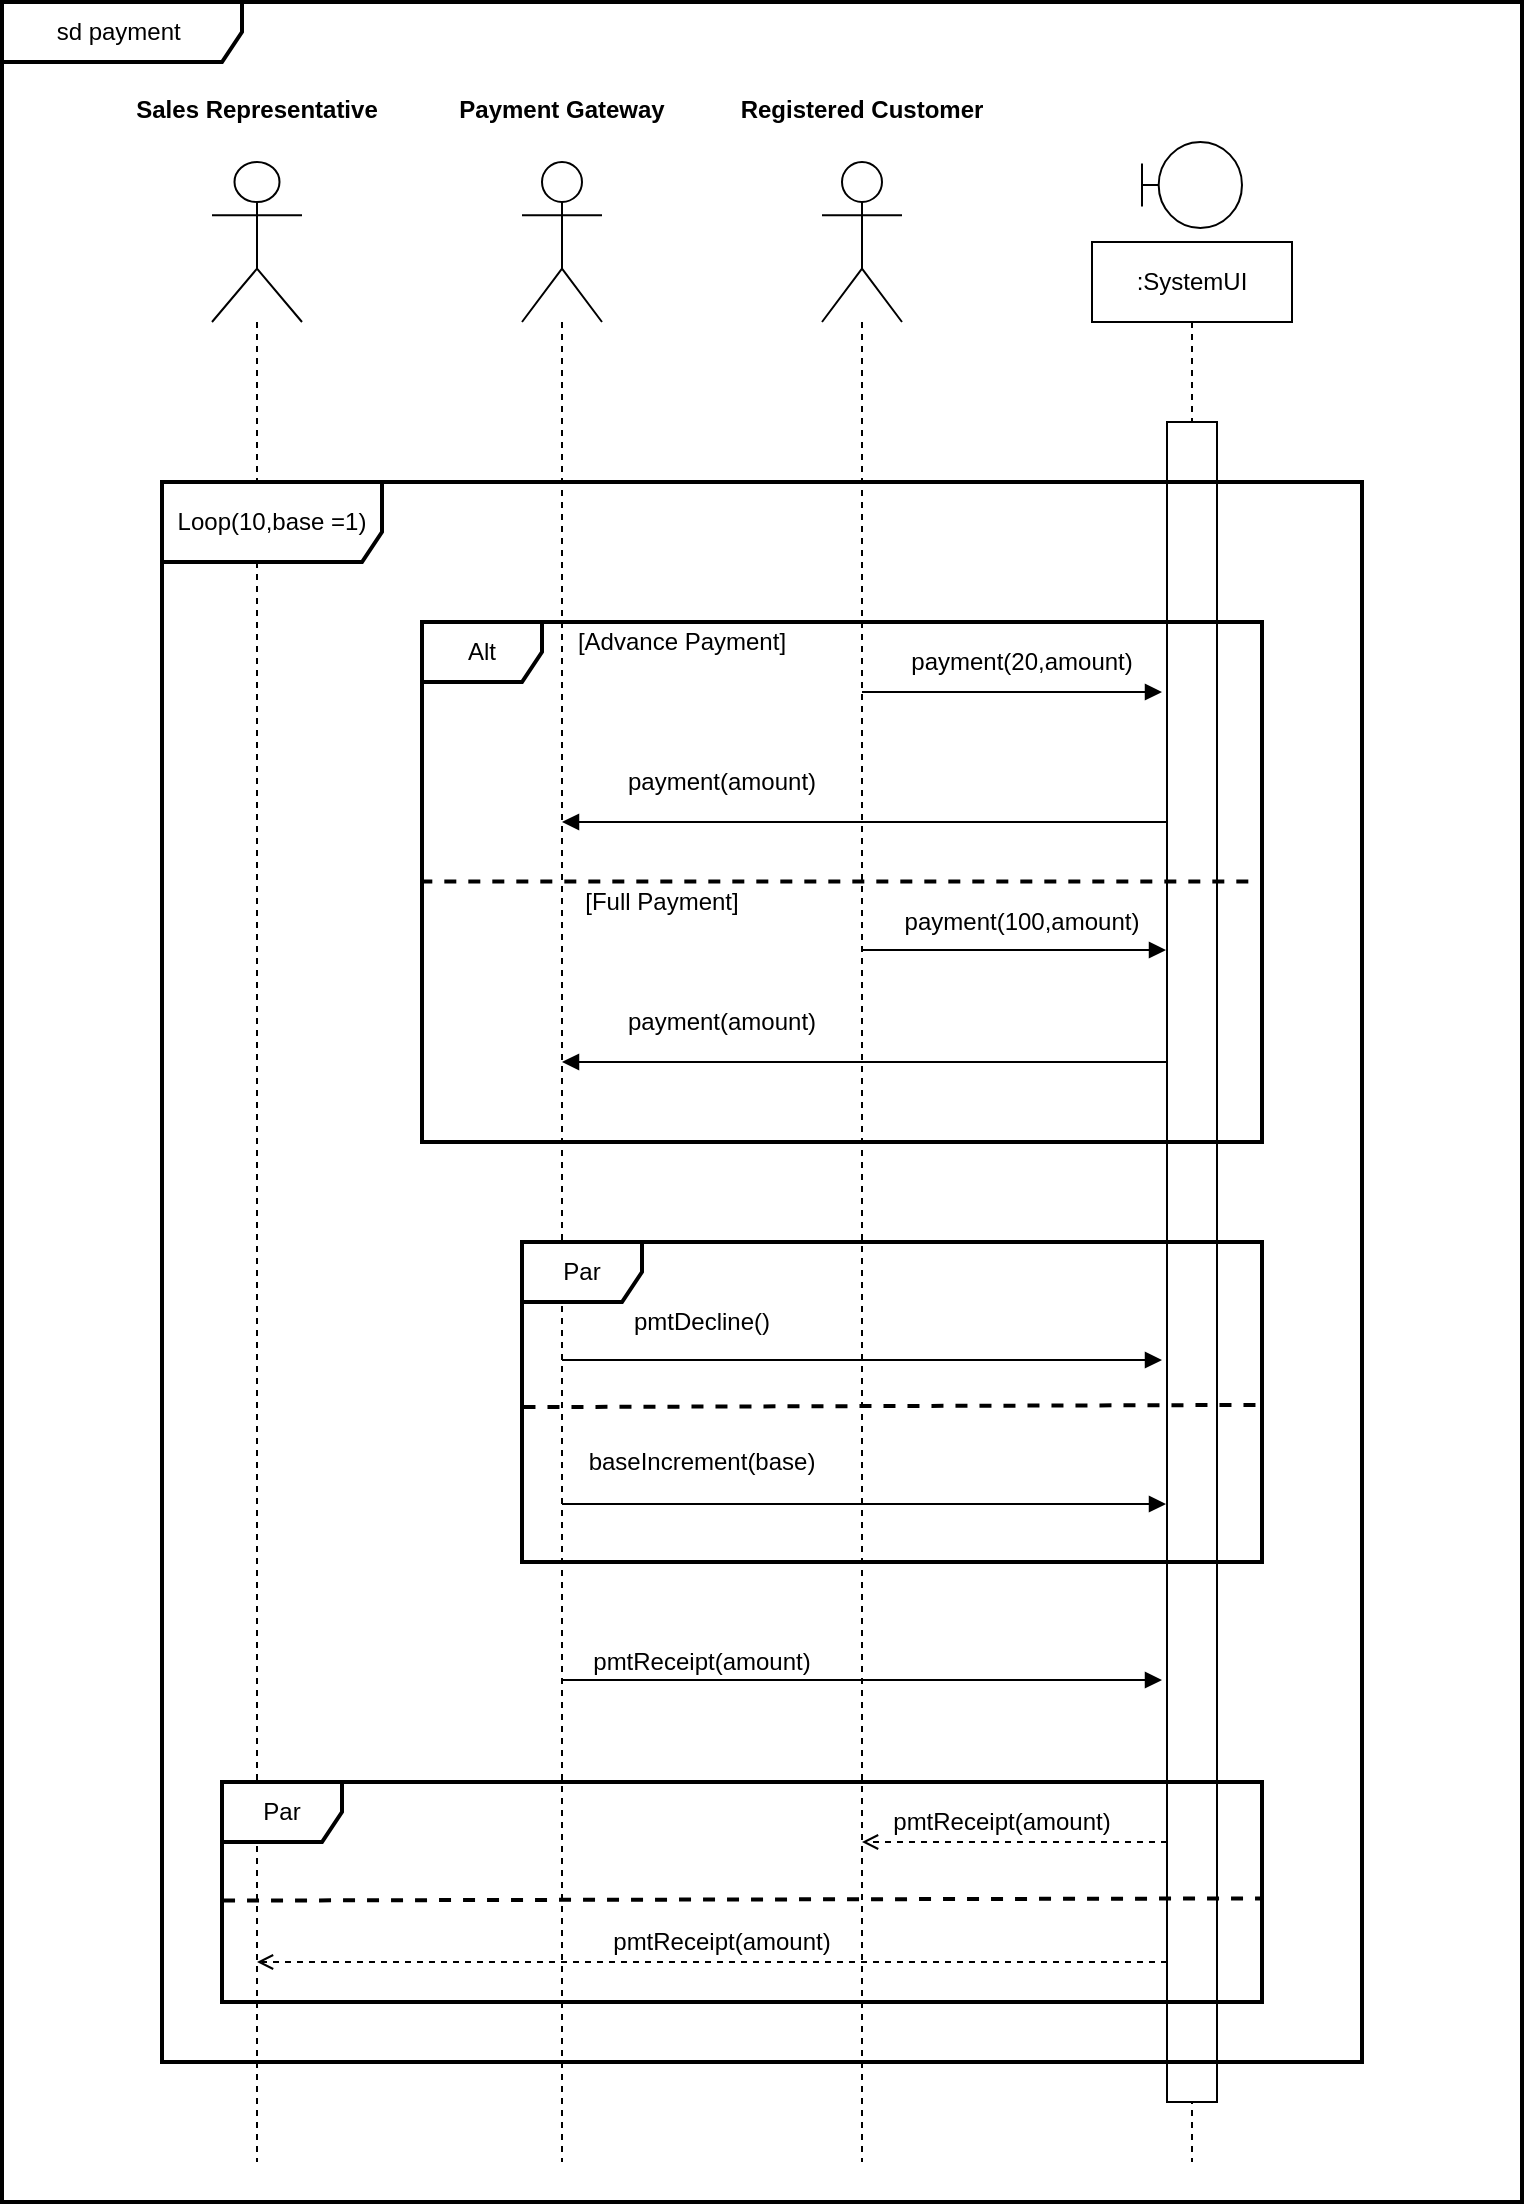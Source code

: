 <mxfile version="13.9.9" type="device"><diagram id="xt8OzNwKkNsph5sXD3_J" name="Page-1"><mxGraphModel dx="2926" dy="1294" grid="1" gridSize="10" guides="1" tooltips="1" connect="1" arrows="1" fold="1" page="1" pageScale="1" pageWidth="850" pageHeight="1100" background="#ffffff" math="0" shadow="0"><root><mxCell id="0"/><mxCell id="1" parent="0"/><mxCell id="II5ZoIhyJrVqMvb5Uh_n-1" value="" style="shape=umlLifeline;participant=umlActor;perimeter=lifelinePerimeter;whiteSpace=wrap;html=1;container=1;collapsible=0;recursiveResize=0;verticalAlign=top;spacingTop=36;outlineConnect=0;size=80;" vertex="1" parent="1"><mxGeometry x="105" y="120" width="45" height="1000" as="geometry"/></mxCell><mxCell id="II5ZoIhyJrVqMvb5Uh_n-2" value="Sales Representative" style="text;align=center;fontStyle=1;verticalAlign=middle;spacingLeft=3;spacingRight=3;strokeColor=none;rotatable=0;points=[[0,0.5],[1,0.5]];portConstraint=eastwest;" vertex="1" parent="1"><mxGeometry x="87.5" y="80" width="80" height="26" as="geometry"/></mxCell><mxCell id="II5ZoIhyJrVqMvb5Uh_n-24" style="edgeStyle=orthogonalEdgeStyle;rounded=0;orthogonalLoop=1;jettySize=auto;html=1;endArrow=block;endFill=1;" edge="1" parent="1" source="II5ZoIhyJrVqMvb5Uh_n-3"><mxGeometry relative="1" as="geometry"><mxPoint x="580" y="719" as="targetPoint"/><Array as="points"><mxPoint x="350" y="719"/><mxPoint x="350" y="719"/></Array></mxGeometry></mxCell><mxCell id="II5ZoIhyJrVqMvb5Uh_n-27" style="edgeStyle=orthogonalEdgeStyle;rounded=0;orthogonalLoop=1;jettySize=auto;html=1;endArrow=block;endFill=1;" edge="1" parent="1" source="II5ZoIhyJrVqMvb5Uh_n-3"><mxGeometry relative="1" as="geometry"><mxPoint x="582" y="791" as="targetPoint"/><Array as="points"><mxPoint x="370" y="791"/><mxPoint x="370" y="791"/></Array></mxGeometry></mxCell><mxCell id="II5ZoIhyJrVqMvb5Uh_n-31" style="edgeStyle=orthogonalEdgeStyle;rounded=0;orthogonalLoop=1;jettySize=auto;html=1;endArrow=block;endFill=1;" edge="1" parent="1" source="II5ZoIhyJrVqMvb5Uh_n-3"><mxGeometry relative="1" as="geometry"><mxPoint x="580" y="879" as="targetPoint"/><Array as="points"><mxPoint x="370" y="879"/><mxPoint x="370" y="879"/></Array></mxGeometry></mxCell><mxCell id="II5ZoIhyJrVqMvb5Uh_n-3" value="" style="shape=umlLifeline;participant=umlActor;perimeter=lifelinePerimeter;whiteSpace=wrap;html=1;container=1;collapsible=0;recursiveResize=0;verticalAlign=top;spacingTop=36;outlineConnect=0;size=80;" vertex="1" parent="1"><mxGeometry x="260" y="120" width="40" height="1000" as="geometry"/></mxCell><mxCell id="II5ZoIhyJrVqMvb5Uh_n-4" value="Payment Gateway" style="text;align=center;fontStyle=1;verticalAlign=middle;spacingLeft=3;spacingRight=3;strokeColor=none;rotatable=0;points=[[0,0.5],[1,0.5]];portConstraint=eastwest;" vertex="1" parent="1"><mxGeometry x="240" y="80" width="80" height="26" as="geometry"/></mxCell><mxCell id="II5ZoIhyJrVqMvb5Uh_n-11" style="edgeStyle=orthogonalEdgeStyle;rounded=0;orthogonalLoop=1;jettySize=auto;html=1;endArrow=block;endFill=1;" edge="1" parent="1" source="II5ZoIhyJrVqMvb5Uh_n-5"><mxGeometry relative="1" as="geometry"><mxPoint x="580" y="385" as="targetPoint"/><Array as="points"><mxPoint x="580" y="385"/></Array></mxGeometry></mxCell><mxCell id="II5ZoIhyJrVqMvb5Uh_n-14" style="edgeStyle=orthogonalEdgeStyle;rounded=0;orthogonalLoop=1;jettySize=auto;html=1;endArrow=block;endFill=1;" edge="1" parent="1" source="II5ZoIhyJrVqMvb5Uh_n-5"><mxGeometry relative="1" as="geometry"><mxPoint x="582" y="514" as="targetPoint"/><Array as="points"><mxPoint x="480" y="514"/><mxPoint x="480" y="514"/></Array></mxGeometry></mxCell><mxCell id="II5ZoIhyJrVqMvb5Uh_n-5" value="" style="shape=umlLifeline;participant=umlActor;perimeter=lifelinePerimeter;whiteSpace=wrap;html=1;container=1;collapsible=0;recursiveResize=0;verticalAlign=top;spacingTop=36;outlineConnect=0;size=80;" vertex="1" parent="1"><mxGeometry x="410" y="120" width="40" height="1000" as="geometry"/></mxCell><mxCell id="II5ZoIhyJrVqMvb5Uh_n-6" value="Registered Customer" style="text;align=center;fontStyle=1;verticalAlign=middle;spacingLeft=3;spacingRight=3;strokeColor=none;rotatable=0;points=[[0,0.5],[1,0.5]];portConstraint=eastwest;" vertex="1" parent="1"><mxGeometry x="390" y="80" width="80" height="26" as="geometry"/></mxCell><mxCell id="II5ZoIhyJrVqMvb5Uh_n-7" value="" style="shape=umlBoundary;whiteSpace=wrap;html=1;" vertex="1" parent="1"><mxGeometry x="570" y="110" width="50" height="43" as="geometry"/></mxCell><mxCell id="II5ZoIhyJrVqMvb5Uh_n-9" value=":SystemUI" style="shape=umlLifeline;perimeter=lifelinePerimeter;whiteSpace=wrap;html=1;container=1;collapsible=0;recursiveResize=0;outlineConnect=0;" vertex="1" parent="1"><mxGeometry x="545" y="160" width="100" height="960" as="geometry"/></mxCell><mxCell id="II5ZoIhyJrVqMvb5Uh_n-10" value="" style="html=1;points=[];perimeter=orthogonalPerimeter;" vertex="1" parent="II5ZoIhyJrVqMvb5Uh_n-9"><mxGeometry x="37.5" y="90" width="25" height="840" as="geometry"/></mxCell><mxCell id="II5ZoIhyJrVqMvb5Uh_n-13" value="payment(20,amount)" style="text;html=1;strokeColor=none;fillColor=none;align=center;verticalAlign=middle;whiteSpace=wrap;rounded=0;" vertex="1" parent="1"><mxGeometry x="490" y="360" width="40" height="20" as="geometry"/></mxCell><mxCell id="II5ZoIhyJrVqMvb5Uh_n-15" style="edgeStyle=orthogonalEdgeStyle;rounded=0;orthogonalLoop=1;jettySize=auto;html=1;endArrow=block;endFill=1;" edge="1" parent="1" source="II5ZoIhyJrVqMvb5Uh_n-10" target="II5ZoIhyJrVqMvb5Uh_n-3"><mxGeometry relative="1" as="geometry"><Array as="points"><mxPoint x="510" y="450"/><mxPoint x="510" y="450"/></Array></mxGeometry></mxCell><mxCell id="II5ZoIhyJrVqMvb5Uh_n-16" value="payment(amount)" style="text;html=1;strokeColor=none;fillColor=none;align=center;verticalAlign=middle;whiteSpace=wrap;rounded=0;" vertex="1" parent="1"><mxGeometry x="340" y="420" width="40" height="20" as="geometry"/></mxCell><mxCell id="II5ZoIhyJrVqMvb5Uh_n-17" value="payment(100,amount)" style="text;html=1;strokeColor=none;fillColor=none;align=center;verticalAlign=middle;whiteSpace=wrap;rounded=0;" vertex="1" parent="1"><mxGeometry x="490" y="490" width="40" height="20" as="geometry"/></mxCell><mxCell id="II5ZoIhyJrVqMvb5Uh_n-18" style="edgeStyle=orthogonalEdgeStyle;rounded=0;orthogonalLoop=1;jettySize=auto;html=1;endArrow=block;endFill=1;" edge="1" parent="1" source="II5ZoIhyJrVqMvb5Uh_n-10" target="II5ZoIhyJrVqMvb5Uh_n-3"><mxGeometry relative="1" as="geometry"><Array as="points"><mxPoint x="510" y="570"/><mxPoint x="510" y="570"/></Array></mxGeometry></mxCell><mxCell id="II5ZoIhyJrVqMvb5Uh_n-19" value="payment(amount)" style="text;html=1;strokeColor=none;fillColor=none;align=center;verticalAlign=middle;whiteSpace=wrap;rounded=0;" vertex="1" parent="1"><mxGeometry x="340" y="540" width="40" height="20" as="geometry"/></mxCell><mxCell id="II5ZoIhyJrVqMvb5Uh_n-20" value="Alt" style="shape=umlFrame;whiteSpace=wrap;html=1;strokeWidth=2;" vertex="1" parent="1"><mxGeometry x="210" y="350" width="420" height="260" as="geometry"/></mxCell><mxCell id="II5ZoIhyJrVqMvb5Uh_n-21" value="" style="endArrow=none;dashed=1;html=1;entryX=1.001;entryY=0.499;entryDx=0;entryDy=0;entryPerimeter=0;exitX=-0.002;exitY=0.499;exitDx=0;exitDy=0;exitPerimeter=0;strokeWidth=2;" edge="1" parent="1" source="II5ZoIhyJrVqMvb5Uh_n-20" target="II5ZoIhyJrVqMvb5Uh_n-20"><mxGeometry width="50" height="50" relative="1" as="geometry"><mxPoint x="210" y="520" as="sourcePoint"/><mxPoint x="260" y="470" as="targetPoint"/></mxGeometry></mxCell><mxCell id="II5ZoIhyJrVqMvb5Uh_n-22" value="[Advance Payment]" style="text;html=1;strokeColor=none;fillColor=none;align=center;verticalAlign=middle;whiteSpace=wrap;rounded=0;" vertex="1" parent="1"><mxGeometry x="280" y="350" width="120" height="20" as="geometry"/></mxCell><mxCell id="II5ZoIhyJrVqMvb5Uh_n-23" value="[Full Payment]" style="text;html=1;strokeColor=none;fillColor=none;align=center;verticalAlign=middle;whiteSpace=wrap;rounded=0;" vertex="1" parent="1"><mxGeometry x="270" y="480" width="120" height="20" as="geometry"/></mxCell><mxCell id="II5ZoIhyJrVqMvb5Uh_n-26" value="pmtDecline()" style="text;html=1;strokeColor=none;fillColor=none;align=center;verticalAlign=middle;whiteSpace=wrap;rounded=0;" vertex="1" parent="1"><mxGeometry x="330" y="690" width="40" height="20" as="geometry"/></mxCell><mxCell id="II5ZoIhyJrVqMvb5Uh_n-28" value="baseIncrement(base)" style="text;html=1;strokeColor=none;fillColor=none;align=center;verticalAlign=middle;whiteSpace=wrap;rounded=0;" vertex="1" parent="1"><mxGeometry x="330" y="760" width="40" height="20" as="geometry"/></mxCell><mxCell id="II5ZoIhyJrVqMvb5Uh_n-29" value="Par" style="shape=umlFrame;whiteSpace=wrap;html=1;strokeWidth=2;" vertex="1" parent="1"><mxGeometry x="260" y="660" width="370" height="160" as="geometry"/></mxCell><mxCell id="II5ZoIhyJrVqMvb5Uh_n-32" style="edgeStyle=orthogonalEdgeStyle;rounded=0;orthogonalLoop=1;jettySize=auto;html=1;dashed=1;endArrow=open;endFill=0;" edge="1" parent="1" source="II5ZoIhyJrVqMvb5Uh_n-10"><mxGeometry relative="1" as="geometry"><mxPoint x="430" y="960" as="targetPoint"/><Array as="points"><mxPoint x="430" y="960"/></Array></mxGeometry></mxCell><mxCell id="II5ZoIhyJrVqMvb5Uh_n-33" style="edgeStyle=orthogonalEdgeStyle;rounded=0;orthogonalLoop=1;jettySize=auto;html=1;dashed=1;endArrow=open;endFill=0;" edge="1" parent="1" source="II5ZoIhyJrVqMvb5Uh_n-10" target="II5ZoIhyJrVqMvb5Uh_n-1"><mxGeometry relative="1" as="geometry"><Array as="points"><mxPoint x="490" y="1020"/><mxPoint x="490" y="1020"/></Array></mxGeometry></mxCell><mxCell id="II5ZoIhyJrVqMvb5Uh_n-35" value="Par" style="shape=umlFrame;whiteSpace=wrap;html=1;strokeWidth=2;" vertex="1" parent="1"><mxGeometry x="110" y="930" width="520" height="110" as="geometry"/></mxCell><mxCell id="II5ZoIhyJrVqMvb5Uh_n-36" value="" style="endArrow=none;dashed=1;html=1;exitX=0.001;exitY=0.539;exitDx=0;exitDy=0;exitPerimeter=0;entryX=1.001;entryY=0.529;entryDx=0;entryDy=0;entryPerimeter=0;strokeWidth=2;" edge="1" parent="1" source="II5ZoIhyJrVqMvb5Uh_n-35" target="II5ZoIhyJrVqMvb5Uh_n-35"><mxGeometry width="50" height="50" relative="1" as="geometry"><mxPoint x="190" y="1010" as="sourcePoint"/><mxPoint x="240" y="960" as="targetPoint"/></mxGeometry></mxCell><mxCell id="II5ZoIhyJrVqMvb5Uh_n-37" value="pmtReceipt(amount)" style="text;html=1;strokeColor=none;fillColor=none;align=center;verticalAlign=middle;whiteSpace=wrap;rounded=0;" vertex="1" parent="1"><mxGeometry x="480" y="940" width="40" height="20" as="geometry"/></mxCell><mxCell id="II5ZoIhyJrVqMvb5Uh_n-38" value="pmtReceipt(amount)" style="text;html=1;strokeColor=none;fillColor=none;align=center;verticalAlign=middle;whiteSpace=wrap;rounded=0;" vertex="1" parent="1"><mxGeometry x="340" y="1000" width="40" height="20" as="geometry"/></mxCell><mxCell id="II5ZoIhyJrVqMvb5Uh_n-39" value="" style="endArrow=none;dashed=1;html=1;strokeWidth=2;exitX=0.002;exitY=0.516;exitDx=0;exitDy=0;exitPerimeter=0;entryX=1.005;entryY=0.509;entryDx=0;entryDy=0;entryPerimeter=0;" edge="1" parent="1" source="II5ZoIhyJrVqMvb5Uh_n-29" target="II5ZoIhyJrVqMvb5Uh_n-29"><mxGeometry width="50" height="50" relative="1" as="geometry"><mxPoint x="330" y="780" as="sourcePoint"/><mxPoint x="380" y="730" as="targetPoint"/></mxGeometry></mxCell><mxCell id="II5ZoIhyJrVqMvb5Uh_n-40" value="pmtReceipt(amount)" style="text;html=1;strokeColor=none;fillColor=none;align=center;verticalAlign=middle;whiteSpace=wrap;rounded=0;" vertex="1" parent="1"><mxGeometry x="330" y="860" width="40" height="20" as="geometry"/></mxCell><mxCell id="II5ZoIhyJrVqMvb5Uh_n-41" value="Loop(10,base =1)" style="shape=umlFrame;whiteSpace=wrap;html=1;strokeWidth=2;width=110;height=40;" vertex="1" parent="1"><mxGeometry x="80" y="280" width="600" height="790" as="geometry"/></mxCell><mxCell id="II5ZoIhyJrVqMvb5Uh_n-42" value="sd payment&amp;nbsp;" style="shape=umlFrame;whiteSpace=wrap;html=1;strokeWidth=2;width=120;height=30;" vertex="1" parent="1"><mxGeometry y="40" width="760" height="1100" as="geometry"/></mxCell></root></mxGraphModel></diagram></mxfile>